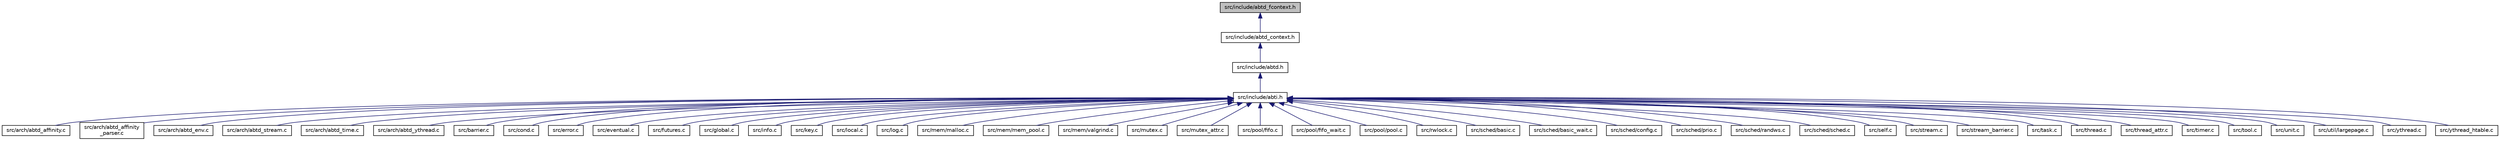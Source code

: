digraph "src/include/abtd_fcontext.h"
{
  edge [fontname="Helvetica",fontsize="10",labelfontname="Helvetica",labelfontsize="10"];
  node [fontname="Helvetica",fontsize="10",shape=record];
  Node1 [label="src/include/abtd_fcontext.h",height=0.2,width=0.4,color="black", fillcolor="grey75", style="filled" fontcolor="black"];
  Node1 -> Node2 [dir="back",color="midnightblue",fontsize="10",style="solid",fontname="Helvetica"];
  Node2 [label="src/include/abtd_context.h",height=0.2,width=0.4,color="black", fillcolor="white", style="filled",URL="$d2/db0/abtd__context_8h.html"];
  Node2 -> Node3 [dir="back",color="midnightblue",fontsize="10",style="solid",fontname="Helvetica"];
  Node3 [label="src/include/abtd.h",height=0.2,width=0.4,color="black", fillcolor="white", style="filled",URL="$d3/dbf/abtd_8h.html"];
  Node3 -> Node4 [dir="back",color="midnightblue",fontsize="10",style="solid",fontname="Helvetica"];
  Node4 [label="src/include/abti.h",height=0.2,width=0.4,color="black", fillcolor="white", style="filled",URL="$d5/d03/abti_8h.html"];
  Node4 -> Node5 [dir="back",color="midnightblue",fontsize="10",style="solid",fontname="Helvetica"];
  Node5 [label="src/arch/abtd_affinity.c",height=0.2,width=0.4,color="black", fillcolor="white", style="filled",URL="$d2/d45/abtd__affinity_8c.html"];
  Node4 -> Node6 [dir="back",color="midnightblue",fontsize="10",style="solid",fontname="Helvetica"];
  Node6 [label="src/arch/abtd_affinity\l_parser.c",height=0.2,width=0.4,color="black", fillcolor="white", style="filled",URL="$d0/d31/abtd__affinity__parser_8c.html"];
  Node4 -> Node7 [dir="back",color="midnightblue",fontsize="10",style="solid",fontname="Helvetica"];
  Node7 [label="src/arch/abtd_env.c",height=0.2,width=0.4,color="black", fillcolor="white", style="filled",URL="$de/d68/abtd__env_8c.html"];
  Node4 -> Node8 [dir="back",color="midnightblue",fontsize="10",style="solid",fontname="Helvetica"];
  Node8 [label="src/arch/abtd_stream.c",height=0.2,width=0.4,color="black", fillcolor="white", style="filled",URL="$d2/d12/abtd__stream_8c.html"];
  Node4 -> Node9 [dir="back",color="midnightblue",fontsize="10",style="solid",fontname="Helvetica"];
  Node9 [label="src/arch/abtd_time.c",height=0.2,width=0.4,color="black", fillcolor="white", style="filled",URL="$d1/d57/abtd__time_8c.html"];
  Node4 -> Node10 [dir="back",color="midnightblue",fontsize="10",style="solid",fontname="Helvetica"];
  Node10 [label="src/arch/abtd_ythread.c",height=0.2,width=0.4,color="black", fillcolor="white", style="filled",URL="$de/d1a/abtd__ythread_8c.html"];
  Node4 -> Node11 [dir="back",color="midnightblue",fontsize="10",style="solid",fontname="Helvetica"];
  Node11 [label="src/barrier.c",height=0.2,width=0.4,color="black", fillcolor="white", style="filled",URL="$d8/d80/barrier_8c.html"];
  Node4 -> Node12 [dir="back",color="midnightblue",fontsize="10",style="solid",fontname="Helvetica"];
  Node12 [label="src/cond.c",height=0.2,width=0.4,color="black", fillcolor="white", style="filled",URL="$df/d4b/cond_8c.html"];
  Node4 -> Node13 [dir="back",color="midnightblue",fontsize="10",style="solid",fontname="Helvetica"];
  Node13 [label="src/error.c",height=0.2,width=0.4,color="black", fillcolor="white", style="filled",URL="$db/dcc/error_8c.html"];
  Node4 -> Node14 [dir="back",color="midnightblue",fontsize="10",style="solid",fontname="Helvetica"];
  Node14 [label="src/eventual.c",height=0.2,width=0.4,color="black", fillcolor="white", style="filled",URL="$d0/da9/eventual_8c.html"];
  Node4 -> Node15 [dir="back",color="midnightblue",fontsize="10",style="solid",fontname="Helvetica"];
  Node15 [label="src/futures.c",height=0.2,width=0.4,color="black", fillcolor="white", style="filled",URL="$dc/df6/futures_8c.html"];
  Node4 -> Node16 [dir="back",color="midnightblue",fontsize="10",style="solid",fontname="Helvetica"];
  Node16 [label="src/global.c",height=0.2,width=0.4,color="black", fillcolor="white", style="filled",URL="$dc/d57/global_8c.html"];
  Node4 -> Node17 [dir="back",color="midnightblue",fontsize="10",style="solid",fontname="Helvetica"];
  Node17 [label="src/info.c",height=0.2,width=0.4,color="black", fillcolor="white", style="filled",URL="$d5/d35/info_8c.html"];
  Node4 -> Node18 [dir="back",color="midnightblue",fontsize="10",style="solid",fontname="Helvetica"];
  Node18 [label="src/key.c",height=0.2,width=0.4,color="black", fillcolor="white", style="filled",URL="$db/dfd/key_8c.html"];
  Node4 -> Node19 [dir="back",color="midnightblue",fontsize="10",style="solid",fontname="Helvetica"];
  Node19 [label="src/local.c",height=0.2,width=0.4,color="black", fillcolor="white", style="filled",URL="$d2/dac/local_8c.html"];
  Node4 -> Node20 [dir="back",color="midnightblue",fontsize="10",style="solid",fontname="Helvetica"];
  Node20 [label="src/log.c",height=0.2,width=0.4,color="black", fillcolor="white", style="filled",URL="$d7/df8/log_8c.html"];
  Node4 -> Node21 [dir="back",color="midnightblue",fontsize="10",style="solid",fontname="Helvetica"];
  Node21 [label="src/mem/malloc.c",height=0.2,width=0.4,color="black", fillcolor="white", style="filled",URL="$d6/dcd/malloc_8c.html"];
  Node4 -> Node22 [dir="back",color="midnightblue",fontsize="10",style="solid",fontname="Helvetica"];
  Node22 [label="src/mem/mem_pool.c",height=0.2,width=0.4,color="black", fillcolor="white", style="filled",URL="$d9/d73/mem__pool_8c.html"];
  Node4 -> Node23 [dir="back",color="midnightblue",fontsize="10",style="solid",fontname="Helvetica"];
  Node23 [label="src/mem/valgrind.c",height=0.2,width=0.4,color="black", fillcolor="white", style="filled",URL="$d0/d31/valgrind_8c.html"];
  Node4 -> Node24 [dir="back",color="midnightblue",fontsize="10",style="solid",fontname="Helvetica"];
  Node24 [label="src/mutex.c",height=0.2,width=0.4,color="black", fillcolor="white", style="filled",URL="$d8/d62/mutex_8c.html"];
  Node4 -> Node25 [dir="back",color="midnightblue",fontsize="10",style="solid",fontname="Helvetica"];
  Node25 [label="src/mutex_attr.c",height=0.2,width=0.4,color="black", fillcolor="white", style="filled",URL="$da/d36/mutex__attr_8c.html"];
  Node4 -> Node26 [dir="back",color="midnightblue",fontsize="10",style="solid",fontname="Helvetica"];
  Node26 [label="src/pool/fifo.c",height=0.2,width=0.4,color="black", fillcolor="white", style="filled",URL="$da/d6b/fifo_8c.html"];
  Node4 -> Node27 [dir="back",color="midnightblue",fontsize="10",style="solid",fontname="Helvetica"];
  Node27 [label="src/pool/fifo_wait.c",height=0.2,width=0.4,color="black", fillcolor="white", style="filled",URL="$d2/dc8/fifo__wait_8c.html"];
  Node4 -> Node28 [dir="back",color="midnightblue",fontsize="10",style="solid",fontname="Helvetica"];
  Node28 [label="src/pool/pool.c",height=0.2,width=0.4,color="black", fillcolor="white", style="filled",URL="$d4/de5/pool_8c.html"];
  Node4 -> Node29 [dir="back",color="midnightblue",fontsize="10",style="solid",fontname="Helvetica"];
  Node29 [label="src/rwlock.c",height=0.2,width=0.4,color="black", fillcolor="white", style="filled",URL="$d5/d49/rwlock_8c.html"];
  Node4 -> Node30 [dir="back",color="midnightblue",fontsize="10",style="solid",fontname="Helvetica"];
  Node30 [label="src/sched/basic.c",height=0.2,width=0.4,color="black", fillcolor="white", style="filled",URL="$d8/da2/basic_8c.html"];
  Node4 -> Node31 [dir="back",color="midnightblue",fontsize="10",style="solid",fontname="Helvetica"];
  Node31 [label="src/sched/basic_wait.c",height=0.2,width=0.4,color="black", fillcolor="white", style="filled",URL="$da/dfb/basic__wait_8c.html"];
  Node4 -> Node32 [dir="back",color="midnightblue",fontsize="10",style="solid",fontname="Helvetica"];
  Node32 [label="src/sched/config.c",height=0.2,width=0.4,color="black", fillcolor="white", style="filled",URL="$d3/d95/config_8c.html"];
  Node4 -> Node33 [dir="back",color="midnightblue",fontsize="10",style="solid",fontname="Helvetica"];
  Node33 [label="src/sched/prio.c",height=0.2,width=0.4,color="black", fillcolor="white", style="filled",URL="$d2/d84/prio_8c.html"];
  Node4 -> Node34 [dir="back",color="midnightblue",fontsize="10",style="solid",fontname="Helvetica"];
  Node34 [label="src/sched/randws.c",height=0.2,width=0.4,color="black", fillcolor="white", style="filled",URL="$da/d51/randws_8c.html"];
  Node4 -> Node35 [dir="back",color="midnightblue",fontsize="10",style="solid",fontname="Helvetica"];
  Node35 [label="src/sched/sched.c",height=0.2,width=0.4,color="black", fillcolor="white", style="filled",URL="$db/dbe/sched_8c.html"];
  Node4 -> Node36 [dir="back",color="midnightblue",fontsize="10",style="solid",fontname="Helvetica"];
  Node36 [label="src/self.c",height=0.2,width=0.4,color="black", fillcolor="white", style="filled",URL="$d4/d2c/self_8c.html"];
  Node4 -> Node37 [dir="back",color="midnightblue",fontsize="10",style="solid",fontname="Helvetica"];
  Node37 [label="src/stream.c",height=0.2,width=0.4,color="black", fillcolor="white", style="filled",URL="$d8/d4d/stream_8c.html"];
  Node4 -> Node38 [dir="back",color="midnightblue",fontsize="10",style="solid",fontname="Helvetica"];
  Node38 [label="src/stream_barrier.c",height=0.2,width=0.4,color="black", fillcolor="white", style="filled",URL="$d0/db8/stream__barrier_8c.html"];
  Node4 -> Node39 [dir="back",color="midnightblue",fontsize="10",style="solid",fontname="Helvetica"];
  Node39 [label="src/task.c",height=0.2,width=0.4,color="black", fillcolor="white", style="filled",URL="$d3/d3f/task_8c.html"];
  Node4 -> Node40 [dir="back",color="midnightblue",fontsize="10",style="solid",fontname="Helvetica"];
  Node40 [label="src/thread.c",height=0.2,width=0.4,color="black", fillcolor="white", style="filled",URL="$d3/de7/thread_8c.html"];
  Node4 -> Node41 [dir="back",color="midnightblue",fontsize="10",style="solid",fontname="Helvetica"];
  Node41 [label="src/thread_attr.c",height=0.2,width=0.4,color="black", fillcolor="white", style="filled",URL="$de/de6/thread__attr_8c.html"];
  Node4 -> Node42 [dir="back",color="midnightblue",fontsize="10",style="solid",fontname="Helvetica"];
  Node42 [label="src/timer.c",height=0.2,width=0.4,color="black", fillcolor="white", style="filled",URL="$df/d41/timer_8c.html"];
  Node4 -> Node43 [dir="back",color="midnightblue",fontsize="10",style="solid",fontname="Helvetica"];
  Node43 [label="src/tool.c",height=0.2,width=0.4,color="black", fillcolor="white", style="filled",URL="$df/db9/tool_8c.html"];
  Node4 -> Node44 [dir="back",color="midnightblue",fontsize="10",style="solid",fontname="Helvetica"];
  Node44 [label="src/unit.c",height=0.2,width=0.4,color="black", fillcolor="white", style="filled",URL="$da/d1d/unit_8c.html"];
  Node4 -> Node45 [dir="back",color="midnightblue",fontsize="10",style="solid",fontname="Helvetica"];
  Node45 [label="src/util/largepage.c",height=0.2,width=0.4,color="black", fillcolor="white", style="filled",URL="$da/de7/largepage_8c.html"];
  Node4 -> Node46 [dir="back",color="midnightblue",fontsize="10",style="solid",fontname="Helvetica"];
  Node46 [label="src/ythread.c",height=0.2,width=0.4,color="black", fillcolor="white", style="filled",URL="$d4/d0d/ythread_8c.html"];
  Node4 -> Node47 [dir="back",color="midnightblue",fontsize="10",style="solid",fontname="Helvetica"];
  Node47 [label="src/ythread_htable.c",height=0.2,width=0.4,color="black", fillcolor="white", style="filled",URL="$de/d20/ythread__htable_8c.html"];
}
